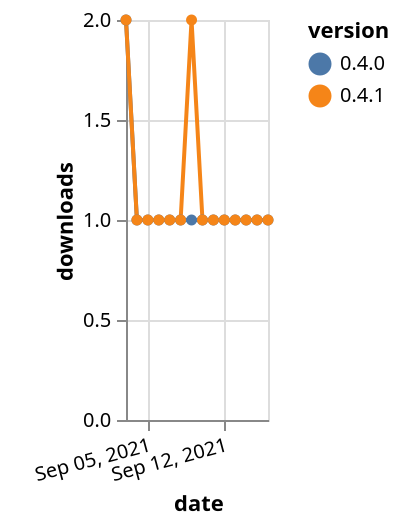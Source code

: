 {"$schema": "https://vega.github.io/schema/vega-lite/v5.json", "description": "A simple bar chart with embedded data.", "data": {"values": [{"date": "2021-09-03", "total": 118, "delta": 2, "version": "0.4.0"}, {"date": "2021-09-04", "total": 119, "delta": 1, "version": "0.4.0"}, {"date": "2021-09-05", "total": 120, "delta": 1, "version": "0.4.0"}, {"date": "2021-09-06", "total": 121, "delta": 1, "version": "0.4.0"}, {"date": "2021-09-07", "total": 122, "delta": 1, "version": "0.4.0"}, {"date": "2021-09-08", "total": 123, "delta": 1, "version": "0.4.0"}, {"date": "2021-09-09", "total": 124, "delta": 1, "version": "0.4.0"}, {"date": "2021-09-10", "total": 125, "delta": 1, "version": "0.4.0"}, {"date": "2021-09-11", "total": 126, "delta": 1, "version": "0.4.0"}, {"date": "2021-09-12", "total": 127, "delta": 1, "version": "0.4.0"}, {"date": "2021-09-13", "total": 128, "delta": 1, "version": "0.4.0"}, {"date": "2021-09-14", "total": 129, "delta": 1, "version": "0.4.0"}, {"date": "2021-09-15", "total": 130, "delta": 1, "version": "0.4.0"}, {"date": "2021-09-16", "total": 131, "delta": 1, "version": "0.4.0"}, {"date": "2021-09-03", "total": 97, "delta": 2, "version": "0.4.1"}, {"date": "2021-09-04", "total": 98, "delta": 1, "version": "0.4.1"}, {"date": "2021-09-05", "total": 99, "delta": 1, "version": "0.4.1"}, {"date": "2021-09-06", "total": 100, "delta": 1, "version": "0.4.1"}, {"date": "2021-09-07", "total": 101, "delta": 1, "version": "0.4.1"}, {"date": "2021-09-08", "total": 102, "delta": 1, "version": "0.4.1"}, {"date": "2021-09-09", "total": 104, "delta": 2, "version": "0.4.1"}, {"date": "2021-09-10", "total": 105, "delta": 1, "version": "0.4.1"}, {"date": "2021-09-11", "total": 106, "delta": 1, "version": "0.4.1"}, {"date": "2021-09-12", "total": 107, "delta": 1, "version": "0.4.1"}, {"date": "2021-09-13", "total": 108, "delta": 1, "version": "0.4.1"}, {"date": "2021-09-14", "total": 109, "delta": 1, "version": "0.4.1"}, {"date": "2021-09-15", "total": 110, "delta": 1, "version": "0.4.1"}, {"date": "2021-09-16", "total": 111, "delta": 1, "version": "0.4.1"}]}, "width": "container", "mark": {"type": "line", "point": {"filled": true}}, "encoding": {"x": {"field": "date", "type": "temporal", "timeUnit": "yearmonthdate", "title": "date", "axis": {"labelAngle": -15}}, "y": {"field": "delta", "type": "quantitative", "title": "downloads"}, "color": {"field": "version", "type": "nominal"}, "tooltip": {"field": "delta"}}}